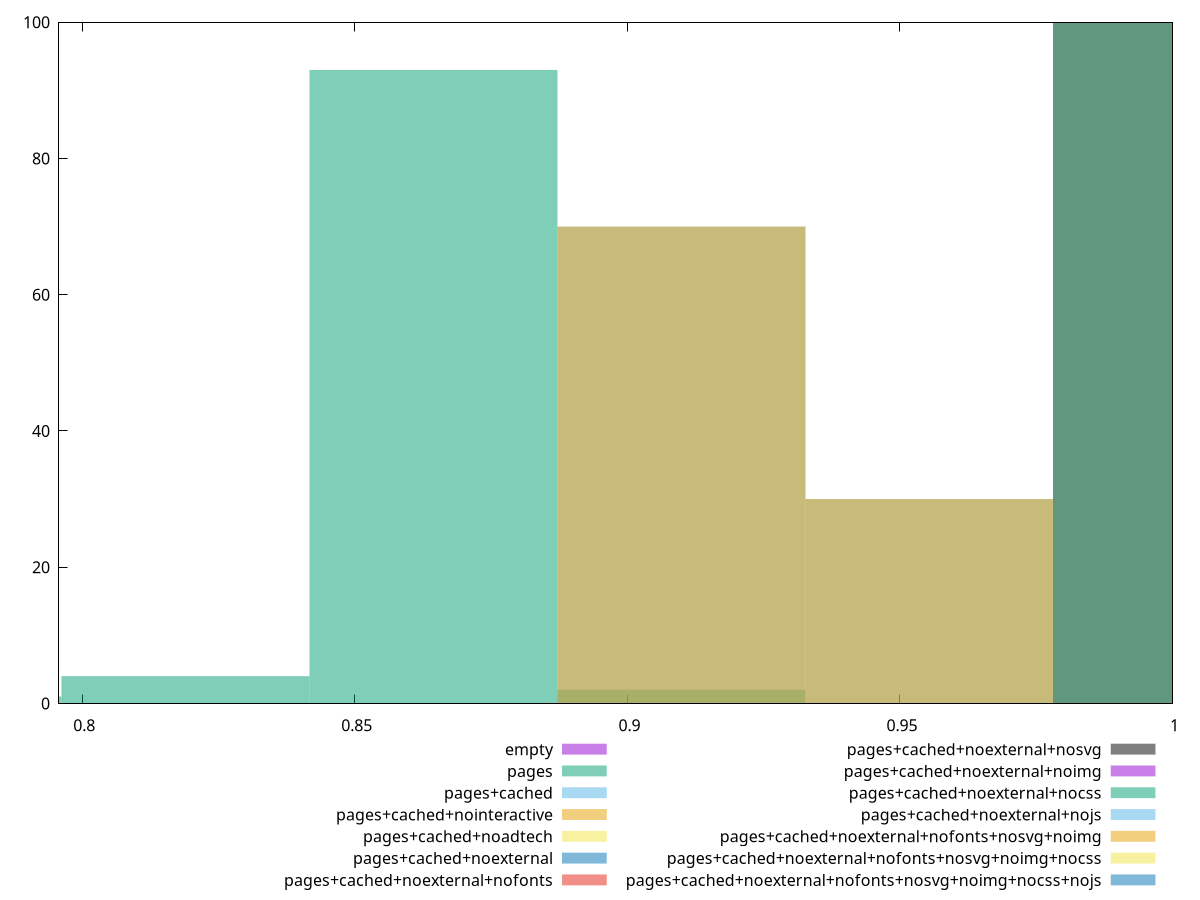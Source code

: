 reset

$empty <<EOF
1.0009097146471313 100
EOF

$pages <<EOF
0.9099179224064831 2
0.8189261301658348 4
0.8644220262861589 93
0.7734302340455106 1
EOF

$pagesCached <<EOF
0.9554138185268073 30
0.9099179224064831 70
EOF

$pagesCachedNointeractive <<EOF
0.9099179224064831 70
0.9554138185268073 30
EOF

$pagesCachedNoadtech <<EOF
1.0009097146471313 100
EOF

$pagesCachedNoexternal <<EOF
1.0009097146471313 100
EOF

$pagesCachedNoexternalNofonts <<EOF
1.0009097146471313 100
EOF

$pagesCachedNoexternalNosvg <<EOF
1.0009097146471313 100
EOF

$pagesCachedNoexternalNoimg <<EOF
1.0009097146471313 100
EOF

$pagesCachedNoexternalNocss <<EOF
1.0009097146471313 100
EOF

$pagesCachedNoexternalNojs <<EOF
1.0009097146471313 100
EOF

$pagesCachedNoexternalNofontsNosvgNoimg <<EOF
1.0009097146471313 100
EOF

$pagesCachedNoexternalNofontsNosvgNoimgNocss <<EOF
1.0009097146471313 100
EOF

$pagesCachedNoexternalNofontsNosvgNoimgNocssNojs <<EOF
1.0009097146471313 100
EOF

set key outside below
set boxwidth 0.045495896120324154
set xrange [0.7957300190824915:0.9999999999998737]
set yrange [0:100]
set style fill transparent solid 0.5 noborder
set terminal svg size 640, 620 enhanced background rgb 'white'
set output "report_00007_2020-12-11T15:55:29.892Z/mainthread-work-breakdown/comparison/histogram/all_score.svg"

plot $empty title "empty" with boxes, \
     $pages title "pages" with boxes, \
     $pagesCached title "pages+cached" with boxes, \
     $pagesCachedNointeractive title "pages+cached+nointeractive" with boxes, \
     $pagesCachedNoadtech title "pages+cached+noadtech" with boxes, \
     $pagesCachedNoexternal title "pages+cached+noexternal" with boxes, \
     $pagesCachedNoexternalNofonts title "pages+cached+noexternal+nofonts" with boxes, \
     $pagesCachedNoexternalNosvg title "pages+cached+noexternal+nosvg" with boxes, \
     $pagesCachedNoexternalNoimg title "pages+cached+noexternal+noimg" with boxes, \
     $pagesCachedNoexternalNocss title "pages+cached+noexternal+nocss" with boxes, \
     $pagesCachedNoexternalNojs title "pages+cached+noexternal+nojs" with boxes, \
     $pagesCachedNoexternalNofontsNosvgNoimg title "pages+cached+noexternal+nofonts+nosvg+noimg" with boxes, \
     $pagesCachedNoexternalNofontsNosvgNoimgNocss title "pages+cached+noexternal+nofonts+nosvg+noimg+nocss" with boxes, \
     $pagesCachedNoexternalNofontsNosvgNoimgNocssNojs title "pages+cached+noexternal+nofonts+nosvg+noimg+nocss+nojs" with boxes

reset
